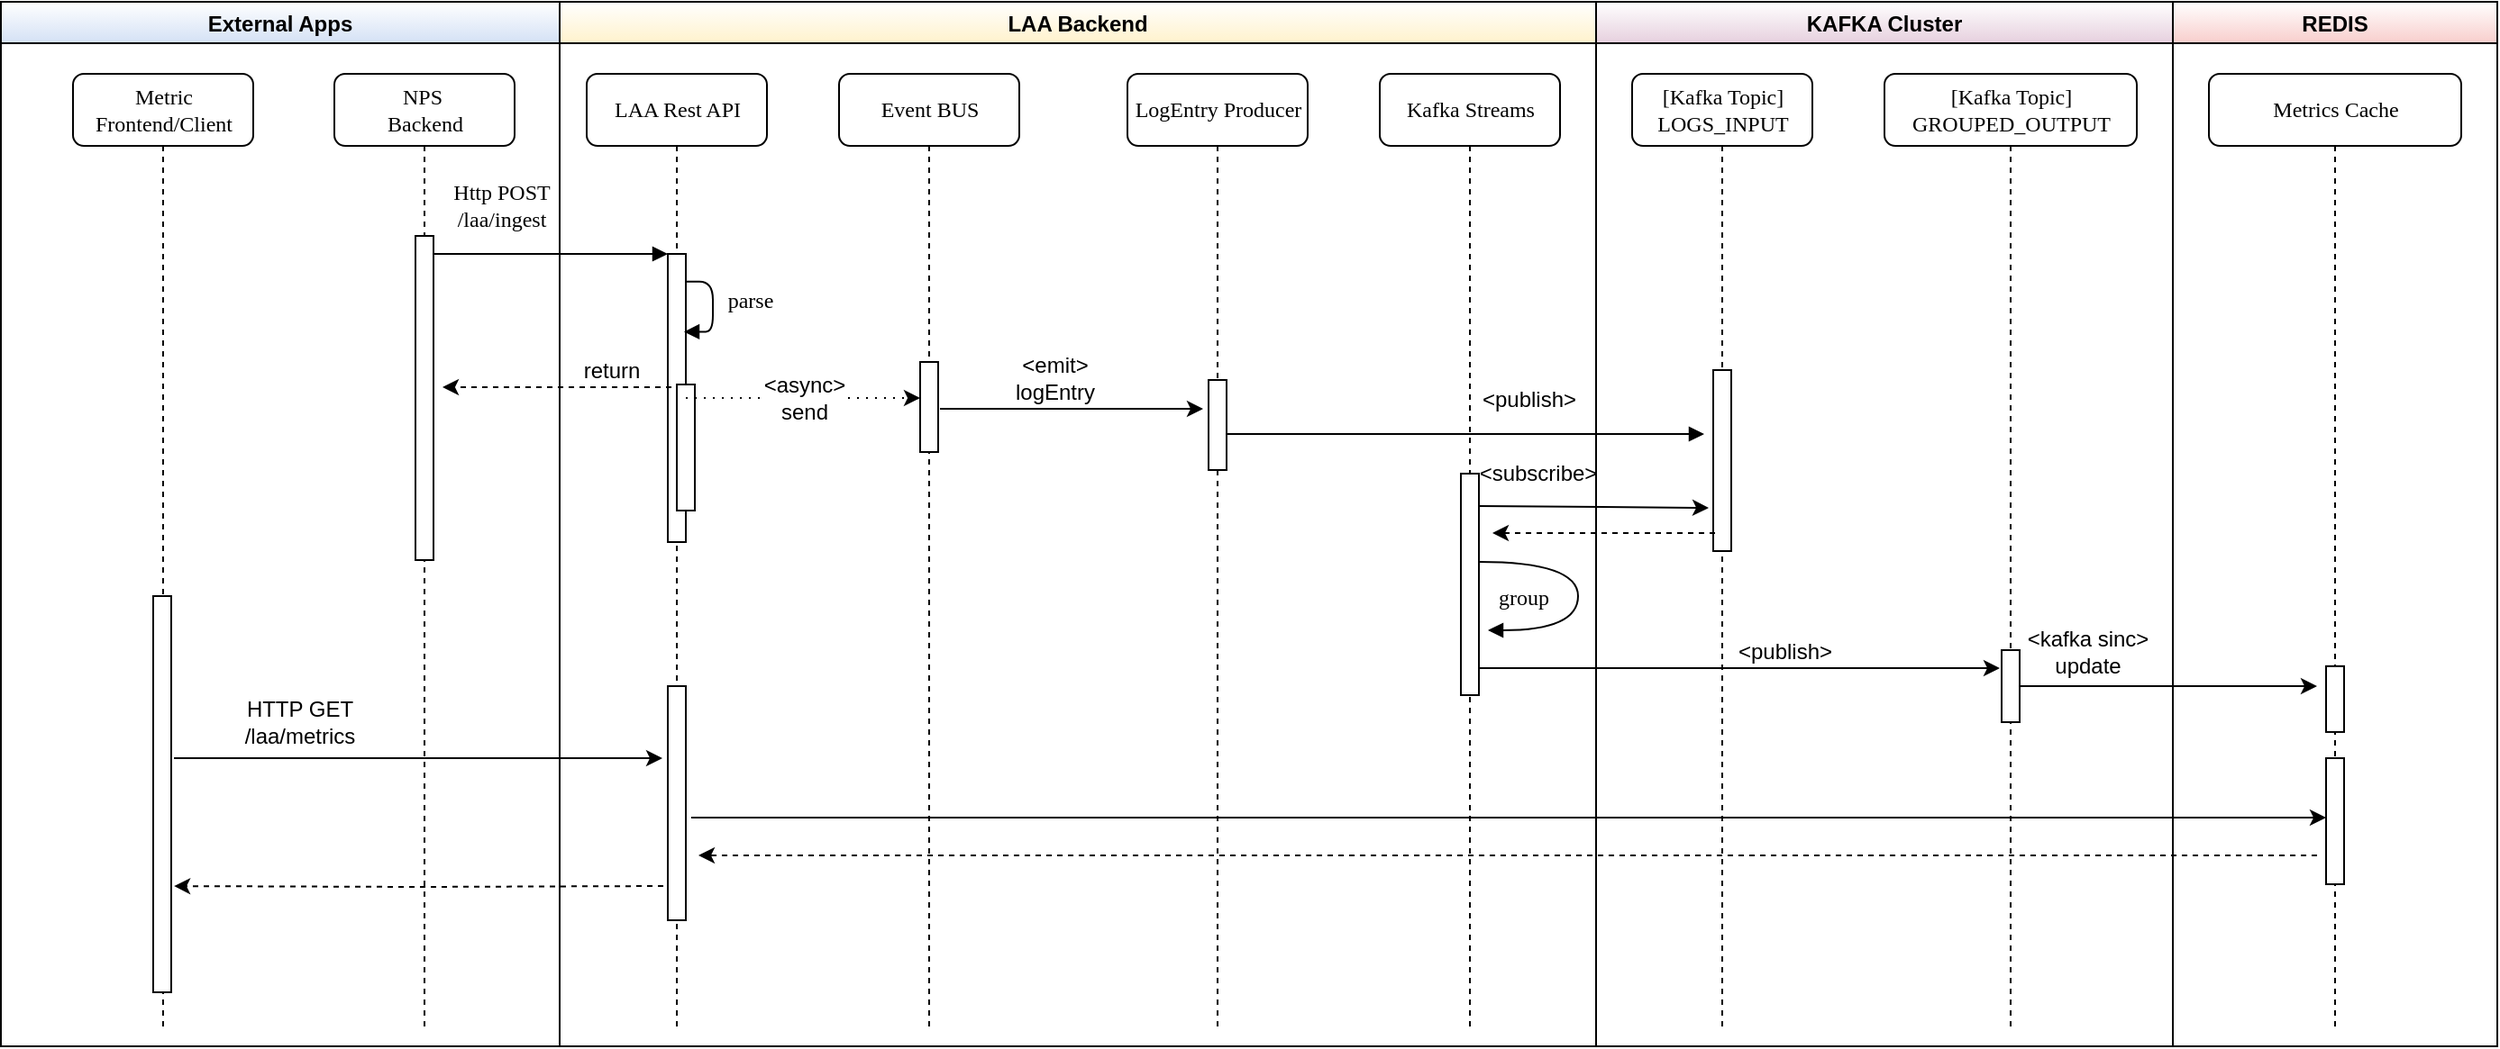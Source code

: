 <mxfile version="11.1.4" type="device"><diagram name="Page-1" id="13e1069c-82ec-6db2-03f1-153e76fe0fe0"><mxGraphModel dx="4024" dy="1636" grid="1" gridSize="10" guides="1" tooltips="1" connect="1" arrows="1" fold="1" page="1" pageScale="1" pageWidth="1500" pageHeight="700" background="#ffffff" math="0" shadow="0"><root><mxCell id="0"/><mxCell id="1" parent="0"/><mxCell id="7baba1c4bc27f4b0-2" value="LAA Rest API" style="shape=umlLifeline;perimeter=lifelinePerimeter;whiteSpace=wrap;html=1;container=1;collapsible=0;recursiveResize=0;outlineConnect=0;rounded=1;shadow=0;comic=0;labelBackgroundColor=none;strokeColor=#000000;strokeWidth=1;fillColor=#FFFFFF;fontFamily=Verdana;fontSize=12;fontColor=#000000;align=center;" parent="1" vertex="1"><mxGeometry x="337.5" y="80" width="100" height="530" as="geometry"/></mxCell><mxCell id="7baba1c4bc27f4b0-10" value="" style="html=1;points=[];perimeter=orthogonalPerimeter;rounded=0;shadow=0;comic=0;labelBackgroundColor=none;strokeColor=#000000;strokeWidth=1;fillColor=#FFFFFF;fontFamily=Verdana;fontSize=12;fontColor=#000000;align=center;" parent="7baba1c4bc27f4b0-2" vertex="1"><mxGeometry x="45" y="100" width="10" height="160" as="geometry"/></mxCell><mxCell id="7baba1c4bc27f4b0-14" value="parse" style="html=1;verticalAlign=bottom;endArrow=block;labelBackgroundColor=none;fontFamily=Verdana;fontSize=12;edgeStyle=elbowEdgeStyle;elbow=vertical;entryX=0.9;entryY=0.27;entryDx=0;entryDy=0;entryPerimeter=0;exitX=1;exitY=0.096;exitDx=0;exitDy=0;exitPerimeter=0;" parent="7baba1c4bc27f4b0-2" source="7baba1c4bc27f4b0-10" target="7baba1c4bc27f4b0-10" edge="1"><mxGeometry x="0.17" y="20" relative="1" as="geometry"><mxPoint x="130" y="120" as="sourcePoint"/><mxPoint x="60" y="150" as="targetPoint"/><Array as="points"><mxPoint x="70" y="140"/><mxPoint x="70" y="120"/><mxPoint x="80" y="190"/><mxPoint x="80" y="150"/></Array><mxPoint as="offset"/></mxGeometry></mxCell><mxCell id="mCs95EpOD8gdo9Y2zO2x-8" value="" style="html=1;points=[];perimeter=orthogonalPerimeter;rounded=0;shadow=0;comic=0;labelBackgroundColor=none;strokeColor=#000000;strokeWidth=1;fillColor=#FFFFFF;fontFamily=Verdana;fontSize=12;fontColor=#000000;align=center;" vertex="1" parent="7baba1c4bc27f4b0-2"><mxGeometry x="50" y="172.5" width="10" height="70" as="geometry"/></mxCell><mxCell id="mCs95EpOD8gdo9Y2zO2x-23" value="" style="html=1;points=[];perimeter=orthogonalPerimeter;rounded=0;shadow=0;comic=0;labelBackgroundColor=none;strokeColor=#000000;strokeWidth=1;fillColor=#FFFFFF;fontFamily=Verdana;fontSize=12;fontColor=#000000;align=center;" vertex="1" parent="7baba1c4bc27f4b0-2"><mxGeometry x="45" y="340" width="10" height="130" as="geometry"/></mxCell><mxCell id="7baba1c4bc27f4b0-3" value="Event BUS" style="shape=umlLifeline;perimeter=lifelinePerimeter;whiteSpace=wrap;html=1;container=1;collapsible=0;recursiveResize=0;outlineConnect=0;rounded=1;shadow=0;comic=0;labelBackgroundColor=none;strokeColor=#000000;strokeWidth=1;fillColor=#FFFFFF;fontFamily=Verdana;fontSize=12;fontColor=#000000;align=center;" parent="1" vertex="1"><mxGeometry x="477.5" y="80" width="100" height="530" as="geometry"/></mxCell><mxCell id="7baba1c4bc27f4b0-13" value="" style="html=1;points=[];perimeter=orthogonalPerimeter;rounded=0;shadow=0;comic=0;labelBackgroundColor=none;strokeColor=#000000;strokeWidth=1;fillColor=#FFFFFF;fontFamily=Verdana;fontSize=12;fontColor=#000000;align=center;" parent="7baba1c4bc27f4b0-3" vertex="1"><mxGeometry x="45" y="160" width="10" height="50" as="geometry"/></mxCell><mxCell id="7baba1c4bc27f4b0-4" value="LogEntry Producer" style="shape=umlLifeline;perimeter=lifelinePerimeter;whiteSpace=wrap;html=1;container=1;collapsible=0;recursiveResize=0;outlineConnect=0;rounded=1;shadow=0;comic=0;labelBackgroundColor=none;strokeColor=#000000;strokeWidth=1;fillColor=#FFFFFF;fontFamily=Verdana;fontSize=12;fontColor=#000000;align=center;" parent="1" vertex="1"><mxGeometry x="637.5" y="80" width="100" height="530" as="geometry"/></mxCell><mxCell id="7baba1c4bc27f4b0-6" value="Kafka Streams" style="shape=umlLifeline;perimeter=lifelinePerimeter;whiteSpace=wrap;html=1;container=1;collapsible=0;recursiveResize=0;outlineConnect=0;rounded=1;shadow=0;comic=0;labelBackgroundColor=none;strokeColor=#000000;strokeWidth=1;fillColor=#FFFFFF;fontFamily=Verdana;fontSize=12;fontColor=#000000;align=center;" parent="1" vertex="1"><mxGeometry x="777.5" y="80" width="100" height="530" as="geometry"/></mxCell><mxCell id="mCs95EpOD8gdo9Y2zO2x-10" value="" style="html=1;points=[];perimeter=orthogonalPerimeter;rounded=0;shadow=0;comic=0;labelBackgroundColor=none;strokeColor=#000000;strokeWidth=1;fillColor=#FFFFFF;fontFamily=Verdana;fontSize=12;fontColor=#000000;align=center;" vertex="1" parent="7baba1c4bc27f4b0-6"><mxGeometry x="45" y="222" width="10" height="123" as="geometry"/></mxCell><mxCell id="7baba1c4bc27f4b0-8" value="NPS&amp;nbsp;&lt;br&gt;Backend" style="shape=umlLifeline;perimeter=lifelinePerimeter;whiteSpace=wrap;html=1;container=1;collapsible=0;recursiveResize=0;outlineConnect=0;rounded=1;shadow=0;comic=0;labelBackgroundColor=none;strokeColor=#000000;strokeWidth=1;fillColor=#FFFFFF;fontFamily=Verdana;fontSize=12;fontColor=#000000;align=center;" parent="1" vertex="1"><mxGeometry x="197.5" y="80" width="100" height="530" as="geometry"/></mxCell><mxCell id="7baba1c4bc27f4b0-9" value="" style="html=1;points=[];perimeter=orthogonalPerimeter;rounded=0;shadow=0;comic=0;labelBackgroundColor=none;strokeColor=#000000;strokeWidth=1;fillColor=#FFFFFF;fontFamily=Verdana;fontSize=12;fontColor=#000000;align=center;" parent="7baba1c4bc27f4b0-8" vertex="1"><mxGeometry x="45" y="90" width="10" height="180" as="geometry"/></mxCell><mxCell id="7baba1c4bc27f4b0-16" value="" style="html=1;points=[];perimeter=orthogonalPerimeter;rounded=0;shadow=0;comic=0;labelBackgroundColor=none;strokeColor=#000000;strokeWidth=1;fillColor=#FFFFFF;fontFamily=Verdana;fontSize=12;fontColor=#000000;align=center;" parent="1" vertex="1"><mxGeometry x="682.5" y="250" width="10" height="50" as="geometry"/></mxCell><mxCell id="7baba1c4bc27f4b0-11" value="Http POST&lt;br&gt;/laa/ingest" style="html=1;verticalAlign=bottom;endArrow=block;entryX=0;entryY=0;labelBackgroundColor=none;fontFamily=Verdana;fontSize=12;edgeStyle=elbowEdgeStyle;elbow=vertical;" parent="1" source="7baba1c4bc27f4b0-9" target="7baba1c4bc27f4b0-10" edge="1"><mxGeometry y="29" relative="1" as="geometry"><mxPoint x="317.5" y="190" as="sourcePoint"/><mxPoint x="-28" y="19" as="offset"/></mxGeometry></mxCell><mxCell id="mCs95EpOD8gdo9Y2zO2x-1" style="edgeStyle=orthogonalEdgeStyle;rounded=0;orthogonalLoop=1;jettySize=auto;html=1;dashed=1;" edge="1" parent="1"><mxGeometry relative="1" as="geometry"><mxPoint x="384.5" y="254" as="sourcePoint"/><mxPoint x="257.5" y="254" as="targetPoint"/></mxGeometry></mxCell><mxCell id="mCs95EpOD8gdo9Y2zO2x-2" value="return" style="text;html=1;resizable=0;points=[];align=center;verticalAlign=middle;labelBackgroundColor=#ffffff;" vertex="1" connectable="0" parent="mCs95EpOD8gdo9Y2zO2x-1"><mxGeometry x="0.232" y="2" relative="1" as="geometry"><mxPoint x="44" y="-11.5" as="offset"/></mxGeometry></mxCell><mxCell id="mCs95EpOD8gdo9Y2zO2x-3" style="edgeStyle=orthogonalEdgeStyle;rounded=0;orthogonalLoop=1;jettySize=auto;html=1;dashed=1;dashPattern=1 4;" edge="1" parent="1" source="7baba1c4bc27f4b0-10"><mxGeometry relative="1" as="geometry"><mxPoint x="522.5" y="260" as="targetPoint"/><Array as="points"><mxPoint x="522.5" y="260"/></Array></mxGeometry></mxCell><mxCell id="mCs95EpOD8gdo9Y2zO2x-4" value="&amp;lt;async&amp;gt; &lt;br&gt;send" style="text;html=1;resizable=0;points=[];align=center;verticalAlign=middle;labelBackgroundColor=#ffffff;" vertex="1" connectable="0" parent="mCs95EpOD8gdo9Y2zO2x-3"><mxGeometry x="-0.24" y="3" relative="1" as="geometry"><mxPoint x="16" y="3" as="offset"/></mxGeometry></mxCell><mxCell id="mCs95EpOD8gdo9Y2zO2x-5" style="edgeStyle=orthogonalEdgeStyle;rounded=0;orthogonalLoop=1;jettySize=auto;html=1;" edge="1" parent="1"><mxGeometry relative="1" as="geometry"><mxPoint x="533.5" y="266" as="sourcePoint"/><mxPoint x="679.5" y="266" as="targetPoint"/><Array as="points"/></mxGeometry></mxCell><mxCell id="mCs95EpOD8gdo9Y2zO2x-6" value="&amp;lt;emit&amp;gt; &lt;br&gt;logEntry" style="text;html=1;resizable=0;points=[];align=center;verticalAlign=middle;labelBackgroundColor=#ffffff;" vertex="1" connectable="0" parent="mCs95EpOD8gdo9Y2zO2x-5"><mxGeometry x="-0.218" y="3" relative="1" as="geometry"><mxPoint x="6" y="-14" as="offset"/></mxGeometry></mxCell><mxCell id="mCs95EpOD8gdo9Y2zO2x-9" value="" style="group" vertex="1" connectable="0" parent="1"><mxGeometry x="917.5" y="80" width="100" height="530" as="geometry"/></mxCell><mxCell id="7baba1c4bc27f4b0-5" value="[Kafka Topic]&lt;br&gt;LOGS_INPUT" style="shape=umlLifeline;perimeter=lifelinePerimeter;whiteSpace=wrap;html=1;container=1;collapsible=0;recursiveResize=0;outlineConnect=0;rounded=1;shadow=0;comic=0;labelBackgroundColor=none;strokeColor=#000000;strokeWidth=1;fillColor=#FFFFFF;fontFamily=Verdana;fontSize=12;fontColor=#000000;align=center;" parent="mCs95EpOD8gdo9Y2zO2x-9" vertex="1"><mxGeometry width="100" height="530" as="geometry"/></mxCell><mxCell id="7baba1c4bc27f4b0-19" value="" style="html=1;points=[];perimeter=orthogonalPerimeter;rounded=0;shadow=0;comic=0;labelBackgroundColor=none;strokeColor=#000000;strokeWidth=1;fillColor=#FFFFFF;fontFamily=Verdana;fontSize=12;fontColor=#000000;align=center;" parent="mCs95EpOD8gdo9Y2zO2x-9" vertex="1"><mxGeometry x="45" y="164.483" width="10" height="100.517" as="geometry"/></mxCell><mxCell id="mCs95EpOD8gdo9Y2zO2x-11" style="rounded=0;orthogonalLoop=1;jettySize=auto;html=1;exitX=1;exitY=0.146;exitDx=0;exitDy=0;exitPerimeter=0;" edge="1" parent="1" source="mCs95EpOD8gdo9Y2zO2x-10"><mxGeometry relative="1" as="geometry"><mxPoint x="960" y="321" as="targetPoint"/></mxGeometry></mxCell><mxCell id="mCs95EpOD8gdo9Y2zO2x-12" value="&amp;lt;subscribe&amp;gt;" style="text;html=1;resizable=0;points=[];align=center;verticalAlign=middle;labelBackgroundColor=#ffffff;" vertex="1" connectable="0" parent="mCs95EpOD8gdo9Y2zO2x-11"><mxGeometry x="-0.2" y="-1" relative="1" as="geometry"><mxPoint x="-19" y="-19.5" as="offset"/></mxGeometry></mxCell><mxCell id="7baba1c4bc27f4b0-20" value="&amp;lt;publish&amp;gt;" style="html=1;verticalAlign=bottom;endArrow=block;labelBackgroundColor=none;fontFamily=Helvetica;fontSize=12;edgeStyle=elbowEdgeStyle;elbow=vertical;" parent="1" source="7baba1c4bc27f4b0-16" edge="1"><mxGeometry x="0.264" y="10" relative="1" as="geometry"><mxPoint x="747.5" y="230" as="sourcePoint"/><mxPoint x="957.5" y="280" as="targetPoint"/><Array as="points"><mxPoint x="777.5" y="280"/></Array><mxPoint as="offset"/></mxGeometry></mxCell><mxCell id="mCs95EpOD8gdo9Y2zO2x-13" style="edgeStyle=orthogonalEdgeStyle;rounded=0;orthogonalLoop=1;jettySize=auto;html=1;fontFamily=Helvetica;dashed=1;" edge="1" parent="1"><mxGeometry relative="1" as="geometry"><mxPoint x="963.5" y="335" as="sourcePoint"/><mxPoint x="840" y="335" as="targetPoint"/></mxGeometry></mxCell><mxCell id="mCs95EpOD8gdo9Y2zO2x-15" value="group" style="html=1;verticalAlign=bottom;endArrow=block;labelBackgroundColor=none;fontFamily=Verdana;fontSize=12;elbow=vertical;edgeStyle=orthogonalEdgeStyle;curved=1;entryX=1;entryY=0.286;entryPerimeter=0;exitX=1.038;exitY=0.345;exitPerimeter=0;" edge="1" parent="1"><mxGeometry x="0.726" y="-9" relative="1" as="geometry"><mxPoint x="832.5" y="351" as="sourcePoint"/><mxPoint x="837.5" y="389" as="targetPoint"/><Array as="points"><mxPoint x="887.5" y="351"/><mxPoint x="887.5" y="389"/></Array><mxPoint as="offset"/></mxGeometry></mxCell><mxCell id="mCs95EpOD8gdo9Y2zO2x-16" style="edgeStyle=orthogonalEdgeStyle;rounded=0;orthogonalLoop=1;jettySize=auto;html=1;fontFamily=Helvetica;" edge="1" parent="1"><mxGeometry relative="1" as="geometry"><mxPoint x="832.5" y="410" as="sourcePoint"/><mxPoint x="1121.5" y="410" as="targetPoint"/></mxGeometry></mxCell><mxCell id="mCs95EpOD8gdo9Y2zO2x-17" value="&amp;lt;publish&amp;gt;" style="text;html=1;resizable=0;points=[];align=center;verticalAlign=middle;labelBackgroundColor=#ffffff;fontFamily=Helvetica;" vertex="1" connectable="0" parent="mCs95EpOD8gdo9Y2zO2x-16"><mxGeometry x="0.726" relative="1" as="geometry"><mxPoint x="-80" y="-9" as="offset"/></mxGeometry></mxCell><mxCell id="7baba1c4bc27f4b0-7" value="[Kafka Topic]&lt;br&gt;GROUPED_OUTPUT" style="shape=umlLifeline;perimeter=lifelinePerimeter;whiteSpace=wrap;html=1;container=1;collapsible=0;recursiveResize=0;outlineConnect=0;rounded=1;shadow=0;comic=0;labelBackgroundColor=none;strokeColor=#000000;strokeWidth=1;fillColor=#FFFFFF;fontFamily=Verdana;fontSize=12;fontColor=#000000;align=center;" parent="1" vertex="1"><mxGeometry x="1057.5" y="80" width="140" height="530" as="geometry"/></mxCell><mxCell id="mCs95EpOD8gdo9Y2zO2x-20" value="" style="html=1;points=[];perimeter=orthogonalPerimeter;rounded=0;shadow=0;comic=0;labelBackgroundColor=none;strokeColor=#000000;strokeWidth=1;fillColor=#FFFFFF;fontFamily=Verdana;fontSize=12;fontColor=#000000;align=center;" vertex="1" parent="7baba1c4bc27f4b0-7"><mxGeometry x="65" y="320" width="10" height="40" as="geometry"/></mxCell><mxCell id="mCs95EpOD8gdo9Y2zO2x-21" style="edgeStyle=orthogonalEdgeStyle;rounded=0;orthogonalLoop=1;jettySize=auto;html=1;fontFamily=Helvetica;" edge="1" parent="1" source="mCs95EpOD8gdo9Y2zO2x-20"><mxGeometry relative="1" as="geometry"><mxPoint x="1297.5" y="420" as="targetPoint"/></mxGeometry></mxCell><mxCell id="mCs95EpOD8gdo9Y2zO2x-22" value="&amp;lt;kafka sinc&amp;gt;&lt;br&gt;update" style="text;html=1;resizable=0;points=[];align=center;verticalAlign=middle;labelBackgroundColor=#ffffff;fontFamily=Helvetica;" vertex="1" connectable="0" parent="mCs95EpOD8gdo9Y2zO2x-21"><mxGeometry x="0.139" relative="1" as="geometry"><mxPoint x="-56.5" y="-20" as="offset"/></mxGeometry></mxCell><mxCell id="mCs95EpOD8gdo9Y2zO2x-24" value="Metric&lt;br&gt;Frontend/Client" style="shape=umlLifeline;perimeter=lifelinePerimeter;whiteSpace=wrap;html=1;container=1;collapsible=0;recursiveResize=0;outlineConnect=0;rounded=1;shadow=0;comic=0;labelBackgroundColor=none;strokeColor=#000000;strokeWidth=1;fillColor=#FFFFFF;fontFamily=Verdana;fontSize=12;fontColor=#000000;align=center;" vertex="1" parent="1"><mxGeometry x="52.5" y="80" width="100" height="530" as="geometry"/></mxCell><mxCell id="mCs95EpOD8gdo9Y2zO2x-25" value="" style="html=1;points=[];perimeter=orthogonalPerimeter;rounded=0;shadow=0;comic=0;labelBackgroundColor=none;strokeColor=#000000;strokeWidth=1;fillColor=#FFFFFF;fontFamily=Verdana;fontSize=12;fontColor=#000000;align=center;" vertex="1" parent="mCs95EpOD8gdo9Y2zO2x-24"><mxGeometry x="44.5" y="290" width="10" height="220" as="geometry"/></mxCell><mxCell id="mCs95EpOD8gdo9Y2zO2x-26" style="edgeStyle=orthogonalEdgeStyle;rounded=0;orthogonalLoop=1;jettySize=auto;html=1;fontFamily=Helvetica;" edge="1" parent="1"><mxGeometry relative="1" as="geometry"><mxPoint x="108.5" y="460" as="sourcePoint"/><mxPoint x="379.5" y="460" as="targetPoint"/></mxGeometry></mxCell><mxCell id="mCs95EpOD8gdo9Y2zO2x-27" value="HTTP GET&lt;br&gt;/laa/metrics" style="text;html=1;resizable=0;points=[];align=center;verticalAlign=middle;labelBackgroundColor=#ffffff;fontFamily=Helvetica;" vertex="1" connectable="0" parent="mCs95EpOD8gdo9Y2zO2x-26"><mxGeometry x="0.615" y="-2" relative="1" as="geometry"><mxPoint x="-150" y="-22" as="offset"/></mxGeometry></mxCell><mxCell id="mCs95EpOD8gdo9Y2zO2x-31" value="" style="group" vertex="1" connectable="0" parent="1"><mxGeometry x="1237.5" y="80" width="140" height="530" as="geometry"/></mxCell><mxCell id="mCs95EpOD8gdo9Y2zO2x-19" value="Metrics Cache" style="shape=umlLifeline;perimeter=lifelinePerimeter;whiteSpace=wrap;html=1;container=1;collapsible=0;recursiveResize=0;outlineConnect=0;rounded=1;shadow=0;comic=0;labelBackgroundColor=none;strokeColor=#000000;strokeWidth=1;fillColor=#FFFFFF;fontFamily=Verdana;fontSize=12;fontColor=#000000;align=center;" vertex="1" parent="mCs95EpOD8gdo9Y2zO2x-31"><mxGeometry width="140" height="530" as="geometry"/></mxCell><mxCell id="mCs95EpOD8gdo9Y2zO2x-29" value="" style="html=1;points=[];perimeter=orthogonalPerimeter;rounded=0;shadow=0;comic=0;labelBackgroundColor=none;strokeColor=#000000;strokeWidth=1;fillColor=#FFFFFF;fontFamily=Verdana;fontSize=12;fontColor=#000000;align=center;" vertex="1" parent="mCs95EpOD8gdo9Y2zO2x-31"><mxGeometry x="65" y="328.914" width="10" height="36.552" as="geometry"/></mxCell><mxCell id="mCs95EpOD8gdo9Y2zO2x-30" value="" style="html=1;points=[];perimeter=orthogonalPerimeter;rounded=0;shadow=0;comic=0;labelBackgroundColor=none;strokeColor=#000000;strokeWidth=1;fillColor=#FFFFFF;fontFamily=Verdana;fontSize=12;fontColor=#000000;align=center;" vertex="1" parent="mCs95EpOD8gdo9Y2zO2x-31"><mxGeometry x="65" y="380" width="10" height="70" as="geometry"/></mxCell><mxCell id="mCs95EpOD8gdo9Y2zO2x-32" style="rounded=0;orthogonalLoop=1;jettySize=auto;html=1;fontFamily=Helvetica;" edge="1" parent="1" target="mCs95EpOD8gdo9Y2zO2x-30"><mxGeometry relative="1" as="geometry"><mxPoint x="395.5" y="493" as="sourcePoint"/><mxPoint x="1303" y="460" as="targetPoint"/></mxGeometry></mxCell><mxCell id="mCs95EpOD8gdo9Y2zO2x-33" style="edgeStyle=orthogonalEdgeStyle;rounded=0;orthogonalLoop=1;jettySize=auto;html=1;fontFamily=Helvetica;dashed=1;" edge="1" parent="1"><mxGeometry relative="1" as="geometry"><mxPoint x="1297.5" y="514" as="sourcePoint"/><mxPoint x="399.5" y="514" as="targetPoint"/><Array as="points"/></mxGeometry></mxCell><mxCell id="mCs95EpOD8gdo9Y2zO2x-34" style="edgeStyle=orthogonalEdgeStyle;rounded=0;orthogonalLoop=1;jettySize=auto;html=1;entryX=1.156;entryY=0.732;entryDx=0;entryDy=0;entryPerimeter=0;dashed=1;fontFamily=Helvetica;" edge="1" parent="1" target="mCs95EpOD8gdo9Y2zO2x-25"><mxGeometry relative="1" as="geometry"><mxPoint x="380" y="531" as="sourcePoint"/></mxGeometry></mxCell><mxCell id="mCs95EpOD8gdo9Y2zO2x-35" value="LAA Backend" style="swimlane;fontFamily=Helvetica;gradientColor=#FFF2CC;" vertex="1" parent="1"><mxGeometry x="322.5" y="40" width="575" height="580" as="geometry"/></mxCell><mxCell id="mCs95EpOD8gdo9Y2zO2x-39" value="KAFKA Cluster" style="swimlane;fontFamily=Helvetica;gradientColor=#E6D0DE;" vertex="1" parent="1"><mxGeometry x="897.5" y="40" width="320" height="580" as="geometry"/></mxCell><mxCell id="mCs95EpOD8gdo9Y2zO2x-40" value="REDIS" style="swimlane;fontFamily=Helvetica;gradientColor=#F8CECC;" vertex="1" parent="1"><mxGeometry x="1217.5" y="40" width="180" height="580" as="geometry"/></mxCell><mxCell id="mCs95EpOD8gdo9Y2zO2x-41" value="External Apps" style="swimlane;fontFamily=Helvetica;gradientColor=#D4E1F5;" vertex="1" parent="1"><mxGeometry x="12.5" y="40" width="310" height="580" as="geometry"/></mxCell></root></mxGraphModel></diagram></mxfile>